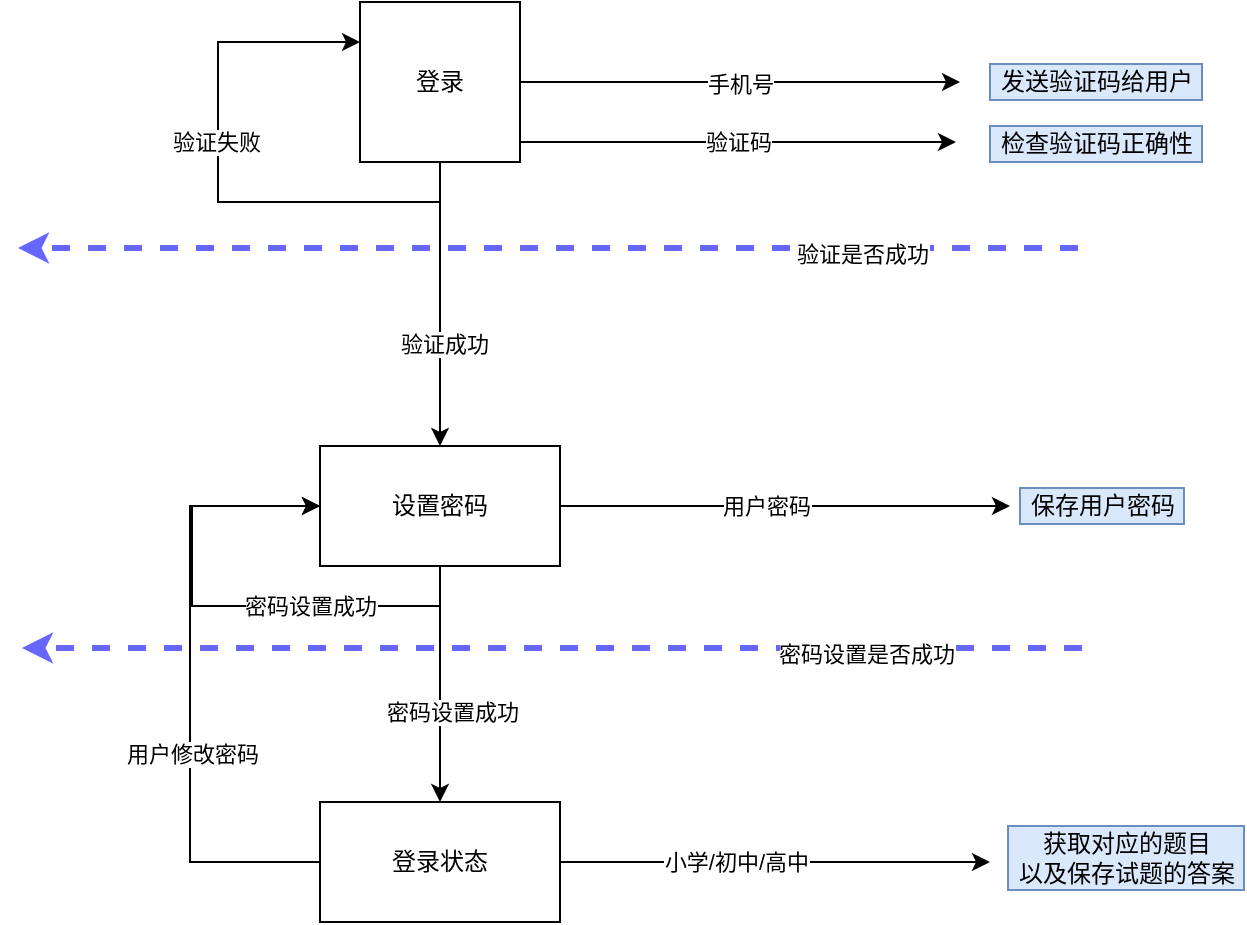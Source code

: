<mxfile version="13.7.7" type="github"><diagram id="vcJ616cmpiNWVdmcBv0x" name="Page-1"><mxGraphModel dx="930" dy="755" grid="0" gridSize="10" guides="1" tooltips="1" connect="1" arrows="1" fold="1" page="1" pageScale="1" pageWidth="2339" pageHeight="3300" math="0" shadow="0"><root><mxCell id="0"/><mxCell id="1" parent="0"/><mxCell id="_K4movWzCvrckxXmSMUi-10" style="edgeStyle=orthogonalEdgeStyle;rounded=0;orthogonalLoop=1;jettySize=auto;html=1;entryX=0.5;entryY=0;entryDx=0;entryDy=0;" parent="1" source="_K4movWzCvrckxXmSMUi-9" target="_K4movWzCvrckxXmSMUi-14" edge="1"><mxGeometry relative="1" as="geometry"><mxPoint x="373" y="312" as="targetPoint"/></mxGeometry></mxCell><mxCell id="_K4movWzCvrckxXmSMUi-23" value="验证成功" style="edgeLabel;html=1;align=center;verticalAlign=middle;resizable=0;points=[];" parent="_K4movWzCvrckxXmSMUi-10" vertex="1" connectable="0"><mxGeometry x="0.282" y="2" relative="1" as="geometry"><mxPoint as="offset"/></mxGeometry></mxCell><mxCell id="_K4movWzCvrckxXmSMUi-11" value="手机号" style="edgeStyle=orthogonalEdgeStyle;rounded=0;orthogonalLoop=1;jettySize=auto;html=1;" parent="1" source="_K4movWzCvrckxXmSMUi-9" edge="1"><mxGeometry relative="1" as="geometry"><mxPoint x="627" y="199" as="targetPoint"/></mxGeometry></mxCell><mxCell id="_K4movWzCvrckxXmSMUi-13" value="验证码" style="edgeStyle=orthogonalEdgeStyle;rounded=0;orthogonalLoop=1;jettySize=auto;html=1;" parent="1" source="_K4movWzCvrckxXmSMUi-9" edge="1"><mxGeometry relative="1" as="geometry"><mxPoint x="625" y="229" as="targetPoint"/><Array as="points"><mxPoint x="431" y="229"/><mxPoint x="431" y="229"/></Array></mxGeometry></mxCell><mxCell id="_K4movWzCvrckxXmSMUi-9" value="登录" style="whiteSpace=wrap;html=1;aspect=fixed;" parent="1" vertex="1"><mxGeometry x="327" y="159" width="80" height="80" as="geometry"/></mxCell><mxCell id="_K4movWzCvrckxXmSMUi-15" style="edgeStyle=orthogonalEdgeStyle;rounded=0;orthogonalLoop=1;jettySize=auto;html=1;" parent="1" source="_K4movWzCvrckxXmSMUi-14" edge="1"><mxGeometry relative="1" as="geometry"><mxPoint x="652" y="411" as="targetPoint"/></mxGeometry></mxCell><mxCell id="_K4movWzCvrckxXmSMUi-16" value="用户密码" style="edgeLabel;html=1;align=center;verticalAlign=middle;resizable=0;points=[];" parent="_K4movWzCvrckxXmSMUi-15" vertex="1" connectable="0"><mxGeometry x="-0.3" y="-1" relative="1" as="geometry"><mxPoint x="24" y="-1" as="offset"/></mxGeometry></mxCell><mxCell id="_K4movWzCvrckxXmSMUi-30" style="edgeStyle=orthogonalEdgeStyle;rounded=0;orthogonalLoop=1;jettySize=auto;html=1;strokeColor=#000000;fillColor=#66B2FF;" parent="1" source="_K4movWzCvrckxXmSMUi-14" target="_K4movWzCvrckxXmSMUi-29" edge="1"><mxGeometry relative="1" as="geometry"/></mxCell><mxCell id="_K4movWzCvrckxXmSMUi-31" value="密码设置成功" style="edgeLabel;html=1;align=center;verticalAlign=middle;resizable=0;points=[];" parent="_K4movWzCvrckxXmSMUi-30" vertex="1" connectable="0"><mxGeometry x="0.237" y="6" relative="1" as="geometry"><mxPoint as="offset"/></mxGeometry></mxCell><mxCell id="_K4movWzCvrckxXmSMUi-14" value="设置密码" style="whiteSpace=wrap;html=1;" parent="1" vertex="1"><mxGeometry x="307" y="381" width="120" height="60" as="geometry"/></mxCell><mxCell id="_K4movWzCvrckxXmSMUi-17" value="发送验证码给用户" style="text;html=1;align=center;verticalAlign=middle;resizable=0;points=[];autosize=1;fillColor=#dae8fc;strokeColor=#6c8ebf;" parent="1" vertex="1"><mxGeometry x="642" y="190" width="106" height="18" as="geometry"/></mxCell><mxCell id="_K4movWzCvrckxXmSMUi-18" value="检查验证码正确性" style="text;html=1;align=center;verticalAlign=middle;resizable=0;points=[];autosize=1;fillColor=#dae8fc;strokeColor=#6c8ebf;" parent="1" vertex="1"><mxGeometry x="642" y="221" width="106" height="18" as="geometry"/></mxCell><mxCell id="_K4movWzCvrckxXmSMUi-19" value="" style="endArrow=classic;html=1;fillColor=#66B2FF;strokeColor=#6666FF;dashed=1;strokeWidth=3;" parent="1" edge="1"><mxGeometry width="50" height="50" relative="1" as="geometry"><mxPoint x="686" y="282" as="sourcePoint"/><mxPoint x="156" y="282" as="targetPoint"/></mxGeometry></mxCell><mxCell id="_K4movWzCvrckxXmSMUi-20" value="验证是否成功" style="edgeLabel;html=1;align=center;verticalAlign=middle;resizable=0;points=[];" parent="_K4movWzCvrckxXmSMUi-19" vertex="1" connectable="0"><mxGeometry x="-0.593" y="3" relative="1" as="geometry"><mxPoint as="offset"/></mxGeometry></mxCell><mxCell id="_K4movWzCvrckxXmSMUi-21" style="edgeStyle=orthogonalEdgeStyle;rounded=0;orthogonalLoop=1;jettySize=auto;html=1;entryX=0;entryY=0.25;entryDx=0;entryDy=0;strokeColor=#000000;fillColor=#66B2FF;" parent="1" source="_K4movWzCvrckxXmSMUi-9" target="_K4movWzCvrckxXmSMUi-9" edge="1"><mxGeometry relative="1" as="geometry"><Array as="points"><mxPoint x="367" y="259"/><mxPoint x="256" y="259"/><mxPoint x="256" y="179"/></Array></mxGeometry></mxCell><mxCell id="_K4movWzCvrckxXmSMUi-22" value="验证失败" style="edgeLabel;html=1;align=center;verticalAlign=middle;resizable=0;points=[];" parent="_K4movWzCvrckxXmSMUi-21" vertex="1" connectable="0"><mxGeometry x="0.142" y="1" relative="1" as="geometry"><mxPoint as="offset"/></mxGeometry></mxCell><mxCell id="_K4movWzCvrckxXmSMUi-24" style="edgeStyle=orthogonalEdgeStyle;rounded=0;orthogonalLoop=1;jettySize=auto;html=1;entryX=0;entryY=0.5;entryDx=0;entryDy=0;strokeColor=#000000;fillColor=#66B2FF;" parent="1" source="_K4movWzCvrckxXmSMUi-14" target="_K4movWzCvrckxXmSMUi-14" edge="1"><mxGeometry relative="1" as="geometry"><Array as="points"><mxPoint x="367" y="461"/><mxPoint x="243" y="461"/><mxPoint x="243" y="411"/></Array></mxGeometry></mxCell><mxCell id="_K4movWzCvrckxXmSMUi-25" value="密码设置成功" style="edgeLabel;html=1;align=center;verticalAlign=middle;resizable=0;points=[];" parent="_K4movWzCvrckxXmSMUi-24" vertex="1" connectable="0"><mxGeometry x="0.127" y="3" relative="1" as="geometry"><mxPoint x="62" y="1" as="offset"/></mxGeometry></mxCell><mxCell id="_K4movWzCvrckxXmSMUi-26" value="" style="endArrow=classic;html=1;fillColor=#66B2FF;strokeColor=#6666FF;dashed=1;strokeWidth=3;" parent="1" edge="1"><mxGeometry width="50" height="50" relative="1" as="geometry"><mxPoint x="688" y="482" as="sourcePoint"/><mxPoint x="158" y="482" as="targetPoint"/></mxGeometry></mxCell><mxCell id="_K4movWzCvrckxXmSMUi-27" value="密码设置是否成功" style="edgeLabel;html=1;align=center;verticalAlign=middle;resizable=0;points=[];" parent="_K4movWzCvrckxXmSMUi-26" vertex="1" connectable="0"><mxGeometry x="-0.593" y="3" relative="1" as="geometry"><mxPoint as="offset"/></mxGeometry></mxCell><mxCell id="_K4movWzCvrckxXmSMUi-32" style="edgeStyle=orthogonalEdgeStyle;rounded=0;orthogonalLoop=1;jettySize=auto;html=1;entryX=0;entryY=0.5;entryDx=0;entryDy=0;strokeColor=#000000;fillColor=#66B2FF;" parent="1" source="_K4movWzCvrckxXmSMUi-29" target="_K4movWzCvrckxXmSMUi-14" edge="1"><mxGeometry relative="1" as="geometry"><Array as="points"><mxPoint x="242" y="589"/><mxPoint x="242" y="411"/></Array></mxGeometry></mxCell><mxCell id="_K4movWzCvrckxXmSMUi-33" value="用户修改密码" style="edgeLabel;html=1;align=center;verticalAlign=middle;resizable=0;points=[];" parent="_K4movWzCvrckxXmSMUi-32" vertex="1" connectable="0"><mxGeometry x="-0.227" y="-1" relative="1" as="geometry"><mxPoint as="offset"/></mxGeometry></mxCell><mxCell id="_K4movWzCvrckxXmSMUi-34" style="edgeStyle=orthogonalEdgeStyle;rounded=0;orthogonalLoop=1;jettySize=auto;html=1;strokeColor=#000000;strokeWidth=1;fillColor=#66B2FF;" parent="1" source="_K4movWzCvrckxXmSMUi-29" edge="1"><mxGeometry relative="1" as="geometry"><mxPoint x="642" y="589" as="targetPoint"/></mxGeometry></mxCell><mxCell id="_K4movWzCvrckxXmSMUi-35" value="小学/初中/高中" style="edgeLabel;html=1;align=center;verticalAlign=middle;resizable=0;points=[];" parent="_K4movWzCvrckxXmSMUi-34" vertex="1" connectable="0"><mxGeometry x="-0.182" y="1" relative="1" as="geometry"><mxPoint y="1" as="offset"/></mxGeometry></mxCell><mxCell id="_K4movWzCvrckxXmSMUi-29" value="登录状态" style="whiteSpace=wrap;html=1;" parent="1" vertex="1"><mxGeometry x="307" y="559" width="120" height="60" as="geometry"/></mxCell><mxCell id="_K4movWzCvrckxXmSMUi-36" value="保存用户密码" style="text;html=1;align=center;verticalAlign=middle;resizable=0;points=[];autosize=1;fillColor=#dae8fc;strokeColor=#6c8ebf;" parent="1" vertex="1"><mxGeometry x="657" y="402" width="82" height="18" as="geometry"/></mxCell><mxCell id="_K4movWzCvrckxXmSMUi-37" value="获取对应的题目&lt;br&gt;以及保存试题的答案" style="text;html=1;align=center;verticalAlign=middle;resizable=0;points=[];autosize=1;fillColor=#dae8fc;strokeColor=#6c8ebf;" parent="1" vertex="1"><mxGeometry x="651" y="571" width="118" height="32" as="geometry"/></mxCell></root></mxGraphModel></diagram></mxfile>